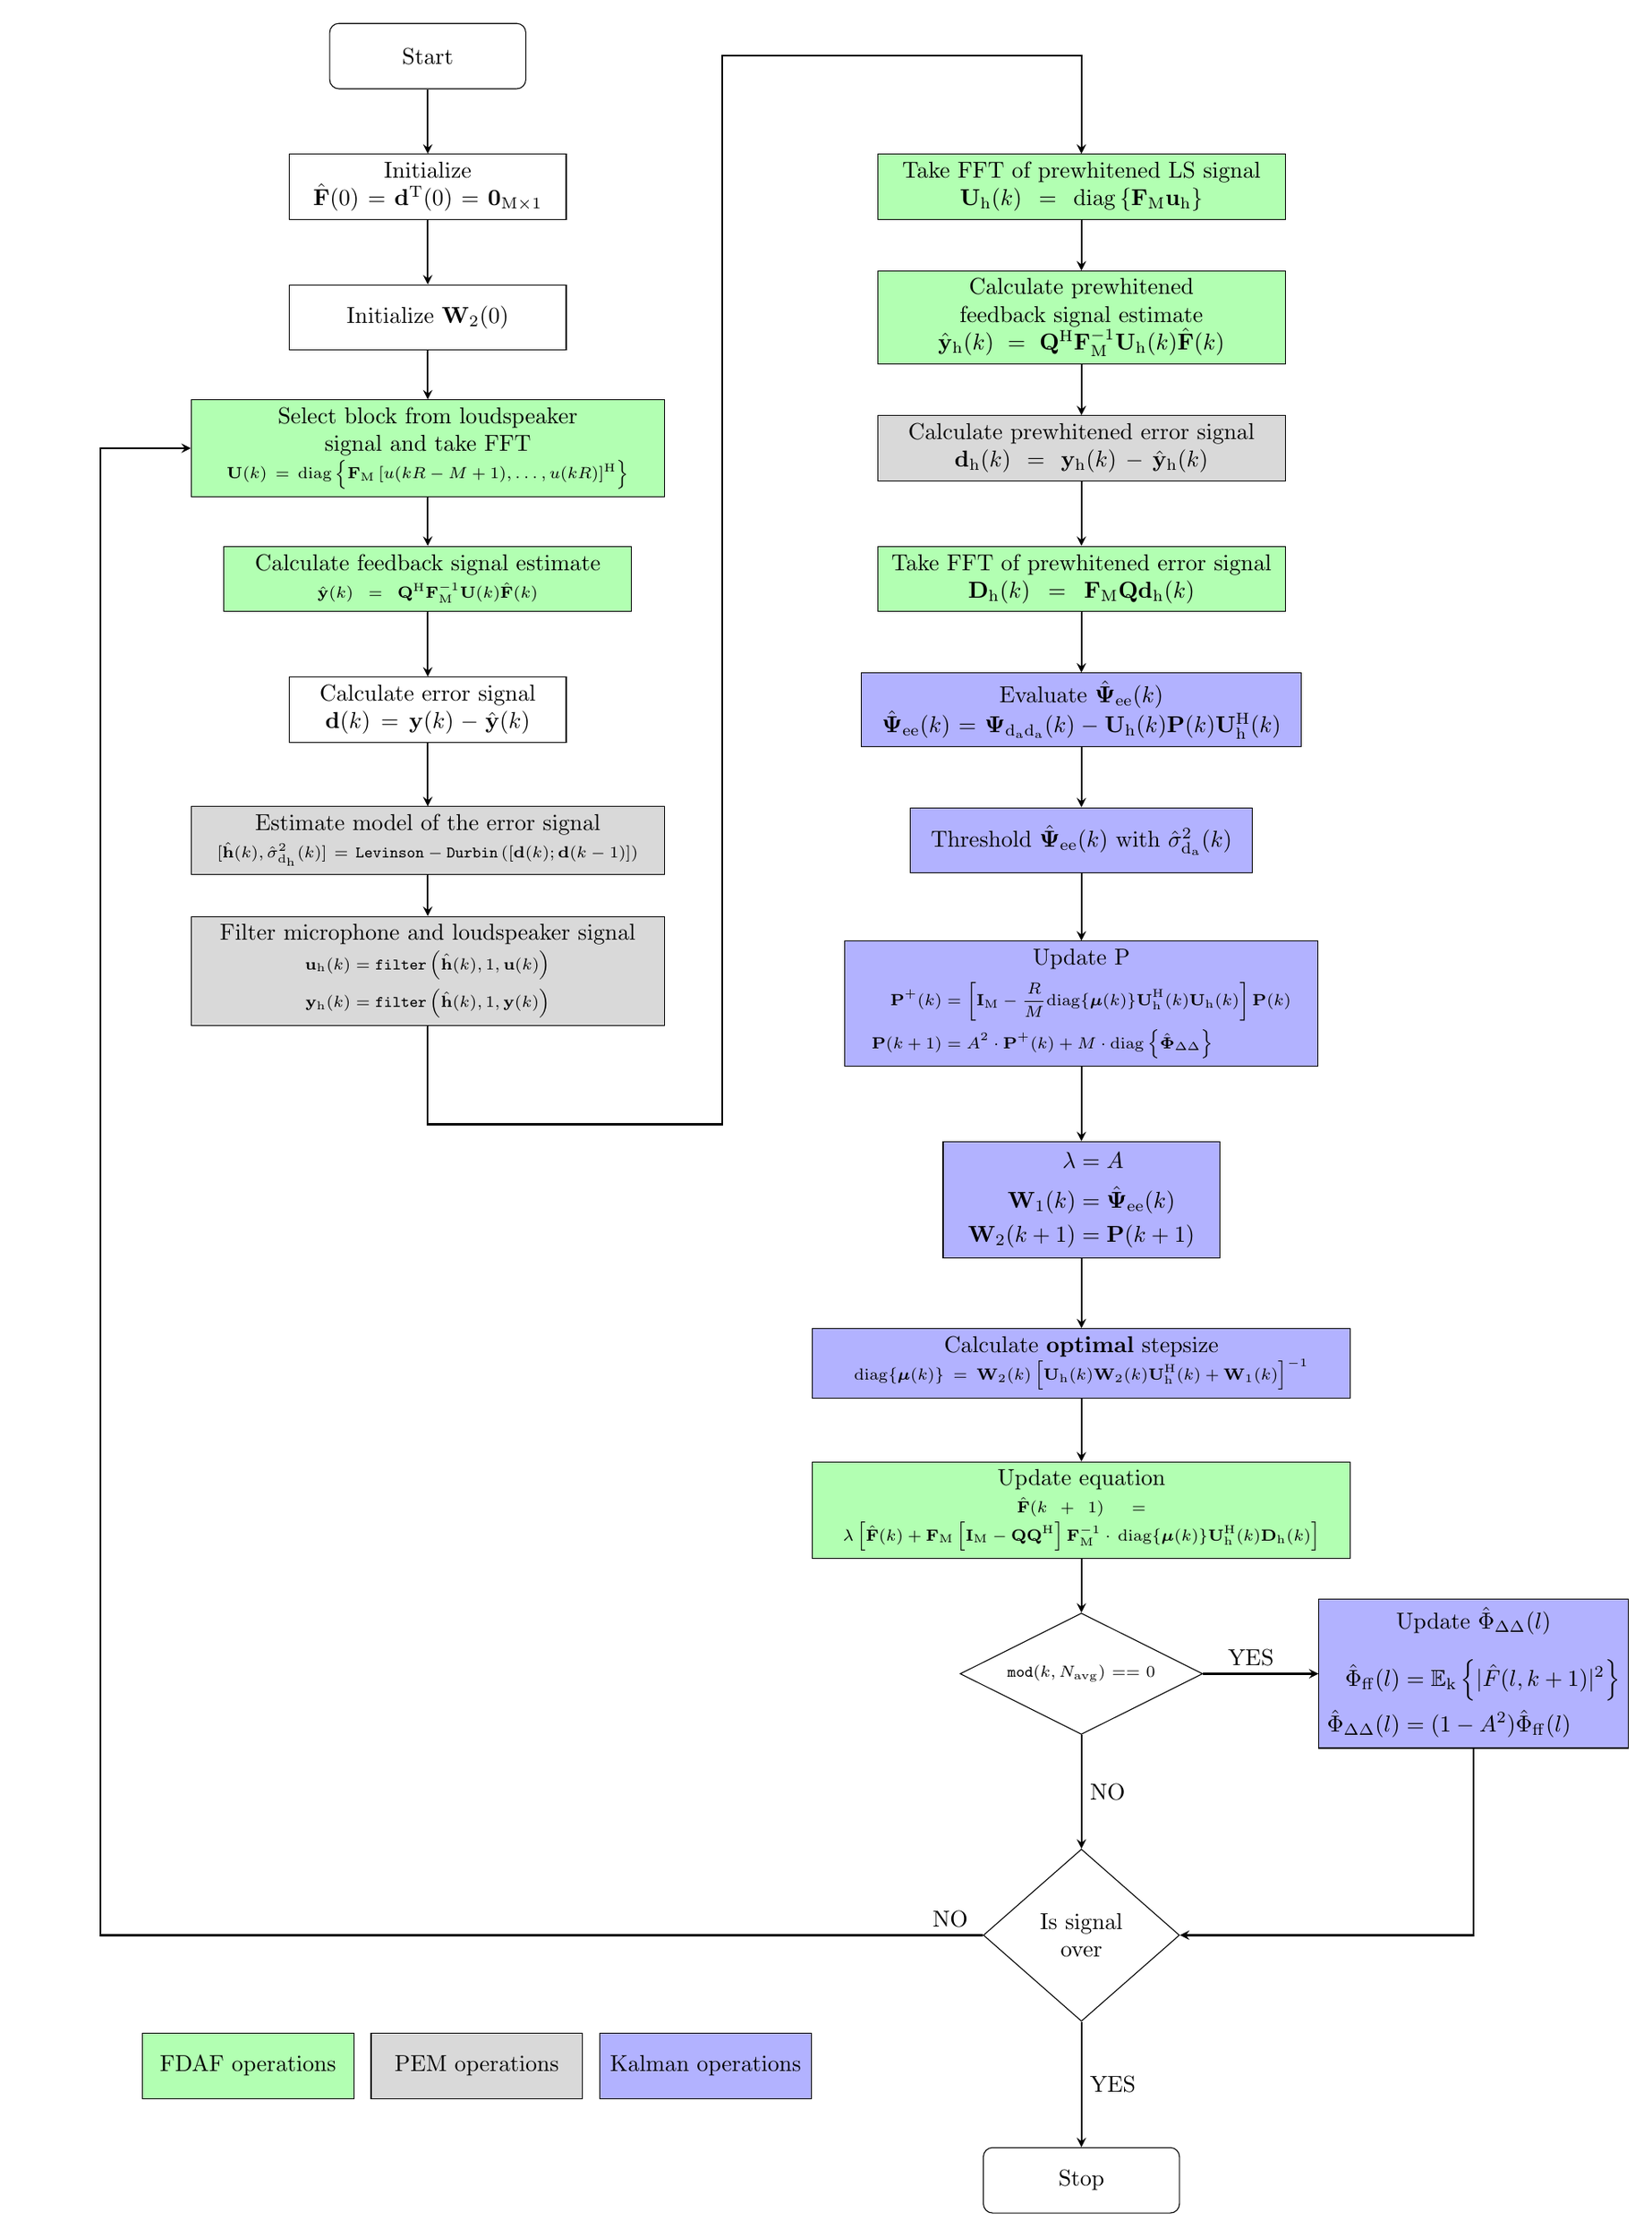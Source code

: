 % -*- root: ../main_tikz.tex -*-
%
\tikzstyle{startstop} = [rectangle, rounded corners, minimum width=3cm, minimum height=1cm,text centered, draw=black, fill=white]
\tikzstyle{io} = [trapezium, trapezium left angle=70, trapezium right angle=110, minimum width=3cm, minimum height=1cm, text centered, draw=black, fill=blue!30]
%\tikzstyle{process} = [rectangle, minimum width=3cm, minimum height=1cm, text centered, draw=black, fill=orange!30]
\tikzstyle{process} = [rectangle, minimum width=3cm, minimum height=1cm, text centered, draw=black, fill=white]
\tikzstyle{processFD} = [rectangle, minimum width=3cm, minimum height=1cm, text centered, draw=black, fill=green!30]
\tikzstyle{processPEM} = [rectangle, minimum width=3cm, minimum height=1cm, text centered, draw=black, fill=gray!30]
\tikzstyle{processK} = [rectangle, minimum width=3cm, minimum height=1cm, text centered, draw=black, fill=blue!30]
\tikzstyle{decision} = [diamond, minimum width=3cm, minimum height=1cm, text centered, draw=black, fill=white]
\tikzstyle{arrow} = [thick,->,>=stealth]

\newcommand{\xbox}{10}
\newcommand{\ybox}{10}

\begin{tikzpicture}[node distance=2cm]
	%
	% Nodes
	\node (start) [startstop] {Start};
	\node (init1) [process, text centered, text width=4cm, below of=start] {Initialize\\ 
				$\hat{\mathbf{F}}(0) = \mathbf{d}^\mathrm{T}(0) = \mathbf{0}_\mathrm{M \times 1}$
				};
	\node (init2) [process, text centered, text width=4cm, below of=init1] {Initialize $\mathbf{W}_\mathrm{2}(0)$\\ 
				};
	\node (block_sel) [processFD, text centered, text width=7cm, below of=init2] {Select block from loudspeaker\\ signal and take FFT\\ 
				\scriptsize$\mathbf{U}(k) = \mathrm{diag}\left\{\mathbf{F}_\mathrm{M} \left[u(kR - M + 1),\ldots,u(kR)\right]^\mathrm{H} \right\}$
				};
	\node (fbs_est) [processFD, text centered, text width=6cm, below of=block_sel] {Calculate feedback signal estimate\\ 
				\scriptsize$\hat{\mathbf{y}}(k) = \mathbf{Q}^\mathrm{H} \mathbf{F}^{-1}_\mathrm{M}  \mathbf{U}(k) \hat{\mathbf{F}}(k)$
				};
	\node (err) [process, text centered, text width=4cm, below of=fbs_est] {Calculate error signal\\ 
				$\mathbf{d}(k) = \mathbf{y}(k) - \hat{\mathbf{y}}(k)$
				};
	\node (err_model) [processPEM, text centered, text width=7cm, below of=err] {Estimate model of the error signal\\ 
				\scriptsize$[\hat{\mathbf{h}}(k), \hat{\sigma}_{\mathrm{d_\mathrm{h}}}^2(k)] = \mathtt{Levinson-Durbin}\left([\mathbf{d}(k);\mathbf{d}(k-1)]\right)$
				};
	\node (prefilt_uy) [processPEM, text centered, text width=7cm, below of=err_model] {Filter microphone and loudspeaker signal\\[-5mm] 
				\scriptsize
				\begin{align}
					\mathbf{u}_\mathrm{h}(k) &= \mathtt{filter} \left( \hat{\mathbf{h}}(k),1,\mathbf{u}(k) \right) \nonumber\\
					\mathbf{y}_\mathrm{h}(k) &= \mathtt{filter} \left( \hat{\mathbf{h}}(k),1,\mathbf{y}(k) \right) \nonumber
				\end{align}
				};
	\node (fft_pref_u) [processFD, text centered, text width=6cm, right of=init1, xshift=8cm] {Take FFT of prewhitened LS signal\\ 
				$\mathbf{U}_\mathrm{h}(k) = \mathrm{diag}\left\{ \mathbf{F}_\mathrm{M} \mathbf{u}_\mathrm{h} \right\}$
				};
	\node (pref_fbs_est) [processFD, text centered, text width=6cm, below of=fft_pref_u] {Calculate prewhitened feedback signal estimate\\ 
				$\hat{\mathbf{y}}_\mathrm{h}(k) = \mathbf{Q}^\mathrm{H} \mathbf{F}^{-1}_\mathrm{M} \mathbf{U}_\mathrm{h}(k) \hat{\mathbf{F}}(k)$
				};
	\node (pref_err) [processPEM, text centered, text width=6cm, below of=pref_fbs_est] {Calculate prewhitened error signal\\ 
				$\mathbf{d}_\mathrm{h}(k) = \mathbf{y}_\mathrm{h}(k) - \hat{\mathbf{y}}_\mathrm{h}(k)$
				};
	\node (fft_pref_err) [processFD, text centered, text width=6cm, below of=pref_err] {Take FFT of prewhitened error signal\\ 
				$\mathbf{D}_\mathrm{h}(k) = \mathbf{F}_\mathrm{M} \mathbf{Q} \mathbf{d}_\mathrm{h}(k)$
				};
	% KFDAF
	\node (KFDAF_a) [processK, text centered, text width=6.5cm, below of=fft_pref_err] {Evaluate $\hat{\boldsymbol{\Psi}}_\mathrm{e e}(k)$\\
				$\hat{\boldsymbol{\Psi}}_\mathrm{e e}(k) = \boldsymbol{\Psi}_\mathrm{d_a d_a}(k) - \mathbf{U}_\mathrm{h}(k) \mathbf{P}(k) \mathbf{U}_\mathrm{h}^\mathrm{H}(k)$
				};
	\node (KFDAF_b) [processK, text centered, text width=5cm, below of=KFDAF_a, yshift=0cm]{Threshold $\hat{\boldsymbol{\Psi}}_\mathrm{e e}(k)$ with $\hat{\sigma}_{\mathrm{d_a}}^2(k)$};
	\node (KFDAF_c) [processK, text centered, text width=7cm, below of=KFDAF_b, yshift=-0.5cm]{Update P\\[-4mm] 
				\scriptsize 
				\begin{align}
				\mathbf{P}^\mathrm{+}(k) &= \left[ \mathbf{I}_\mathrm{M} - \frac{R}{M} \mathrm{diag}\{\boldsymbol\mu (k)\} \mathbf{U}_\mathrm{h}^\mathrm{H}(k) \mathbf{U}_\mathrm{h}(k)\right] \mathbf{P}(k)\nonumber\\
				\mathbf{P}(k+1) &= A^2 \cdot \mathbf{P}^\mathrm{+}(k) + M \cdot \mathrm{diag}\left\{\hat{\boldsymbol{\Phi}}_{\Delta \Delta}\right\} \nonumber
				\end{align}
				};		
	\node (KFDAF_keyval) [processK, text centered, text width=4cm, below of=KFDAF_c, yshift=-1cm]{\\[-9mm] 
				\begin{align}
				\lambda &= A \nonumber\\
				\mathbf{W}_\mathrm{1}(k) &= \hat{\boldsymbol{\Psi}}_\mathrm{e e}(k) \nonumber\\
				\mathbf{W}_\mathrm{2}(k+1) &= \mathbf{P}(k+1) \nonumber
				\end{align}
				};	
	\node (stepsize) [processK, text centered, text width=8cm, below of=KFDAF_keyval, yshift=-0.5cm] {Calculate \textbf{optimal} stepsize\\ 
				\scriptsize$\mathrm{diag}\{\boldsymbol\mu (k)\} = \mathbf{W}_\mathrm{2}(k) \left[ \mathbf{U}_\mathrm{h}(k) \mathbf{W}_\mathrm{2}(k) \mathbf{U}_\mathrm{h}^\mathrm{H}(k) + \mathbf{W}_\mathrm{1}(k)\right]^{-1} $
				};
	%-------------------------------------									
	\node (update) [processFD, text centered, text width=8cm, below of=stepsize, yshift=-0.25cm] {Update equation\\
				\scriptsize$\hat{\mathbf{F}}(k+1) = \lambda \left[ \hat{\mathbf{F}}(k) + \mathbf{F}_\mathrm{M}\left[ \mathbf{I}_\mathrm{M} - \mathbf{Q}\mathbf{Q}^\mathrm{H} \right] \mathbf{F}_\mathrm{M}^{-1} \cdot\,\mathrm{diag}\{\boldsymbol\mu (k)\} \mathbf{U}_\mathrm{h}^\mathrm{H}(k) \mathbf{D}_\mathrm{h}(k)\right]$
				};

	
	\node (updateDelta1) [decision, text width=2.5cm, aspect=2, below of=update, yshift=-0.5cm] {\scriptsize$\mathtt{mod}(k,N_\mathrm{avg}) == 0$};		
	\node (updateDelta2) [processK, text width=4.5cm, aspect=2, right of=updateDelta1, xshift = 4cm] {Update $\hat{\Phi}_{\Delta \Delta}(l)$%
				\begin{align}
				\hat{\Phi}_\mathrm{f f}(l) &= \mathbb{E}_\mathrm{k}\left\{ \vert \hat{F}(l,k+1) \vert^2 \right\}\nonumber\\
				\hat{\Phi}_{\Delta \Delta}(l) &= (1-A^2) \hat{\Phi}_\mathrm{f f}(l)\nonumber
				\end{align}
	};		
	
	\node (over) [decision, text width=1.5cm, below of=updateDelta1, yshift=-2.0cm] {Is signal\\ over};		
	\node (stop) [startstop, below of=over, yshift=-1.75cm ] {Stop};
	
	\node (legendPEM) [processPEM, text centered, text width=3cm, left of=over, xshift=-7.25cm, yshift=-2.0cm] {PEM operations};
	\node (legendK) [processK, text centered, text width=3cm, right of=legendPEM, xshift=1.5cm] {Kalman operations};	
	\node (legendFD) [processFD, text centered, text width=3cm, left of=legendPEM, xshift=-1.5cm] {FDAF operations};	
	%
	% Arrows
	\draw [arrow] (start) -- (init1);
	\draw [arrow] (init1) -- (init2);
	\draw [arrow] (init2) -- (block_sel);
	\draw [arrow] (block_sel) -- (fbs_est);
	\draw [arrow] (fbs_est) -- (err);
	\draw [arrow] (err) -- (err_model);
	\draw [arrow] (err_model) -- (prefilt_uy);
	\draw [arrow] (prefilt_uy.south) -- ++(0,-1.5cm) -- ++(4.5cm,0)
	                           |- ($(fft_pref_u.north)+(0,1.5cm)$) -- (fft_pref_u.north);
	\draw [arrow] (fft_pref_u) -- (pref_fbs_est);
	\draw [arrow] (pref_fbs_est) -- (pref_err);
	\draw [arrow] (pref_err) -- (fft_pref_err);
	\draw [arrow] (fft_pref_err) -- (KFDAF_a);
	\draw [arrow] (KFDAF_a) -- (KFDAF_b);
	\draw [arrow] (KFDAF_b) -- (KFDAF_c);
	\draw [arrow] (KFDAF_c) -- (KFDAF_keyval);
	\draw [arrow] (KFDAF_keyval) -- (stepsize);
	\draw [arrow] (stepsize) -- (update);
	\draw [arrow] (update) -- (updateDelta1);
	\draw [arrow] (updateDelta1) -- node[above,xshift=-0.15cm] {YES} (updateDelta2);
	\draw [arrow] (updateDelta1) -- node[right] {NO} (over);
	\draw [arrow] (updateDelta2) |- (over);
	\draw [arrow] (over) -- node[right] {YES} (stop);
	\draw [arrow] (over.west) -- ++(-0.5cm,0) node[above] {NO}
	                          -- ++(-13cm,0) |- (block_sel.west);
%        %                   
%     	% ----------------------------------------------------
%     	% Highlight PEM box
%        \draw[gray,dashed,dash pattern=on 8pt off 4pt,rounded corners,opacity=1,line width=0.8mm]
%             	([xshift=-\xbox pt,yshift=\ybox pt]err_model.north west) --
%             	([xshift=\xbox pt,yshift=\ybox pt]err_model.north east) --
%             	([xshift=\xbox pt,yshift=-\ybox pt]err_model.south east) --
%             	([xshift=\xbox pt,yshift=-\ybox pt]prefilt_uy.north east) --
%             	([xshift=\xbox pt,yshift=-\ybox pt]prefilt_uy.south east) -- node[midway,xshift=-70pt,yshift=-20pt,opacity=1]  (legendPEM){\Large
%                                                         	\begin{minipage}{0.1\linewidth}
%                                                         		\center
%                                                         		\textbf{PEM}
%                                                     		\end{minipage}}
%             	([xshift=-\xbox pt,yshift=-\ybox pt]prefilt_uy.south west) --
%             	([xshift=-\xbox pt,yshift=-\ybox pt]prefilt_uy.north west) -- 
%             	([xshift=-\xbox pt,yshift=-\ybox pt]err_model.south west) --
%             	cycle;
%    	% ----------------------------------------------------                          
% 
%     	% ----------------------------------------------------
%     	% Highlight Kalman box
%        \draw[blue,dashed,dash pattern=on 8pt off 4pt,rounded corners,opacity=1,line width=0.8mm]
%             	([xshift=-\xbox pt,yshift=\ybox pt]KFDAF_a.north west) --
%             	([xshift=\xbox pt,yshift=\ybox pt]KFDAF_a.north east) --
%             	([xshift=\xbox pt,yshift=-\ybox pt]KFDAF_a.south east) --
%             	([xshift=\xbox pt,yshift=\ybox pt]stepsize.north east) --
%             	([xshift=\xbox pt,yshift=-\ybox pt]stepsize.south east) --            	
% 		([xshift=-\xbox pt,yshift=-\ybox pt]stepsize.south west) -- node[midway,xshift=-40pt,yshift=+0pt,opacity=1]  (legendPEM){\Large
%                                                         	\begin{minipage}{0.1\linewidth}
%                                                         		\center
%                                                         		\textbf{Kalman\\filter}
%                                                     		\end{minipage}}
%             	([xshift=-\xbox pt,yshift=\ybox pt]stepsize.north west) -- 
%             	([xshift=-\xbox pt,yshift=-\ybox pt]KFDAF_a.south west) --
%             	cycle;
%    	% ----------------------------------------------------                          


\end{tikzpicture}
